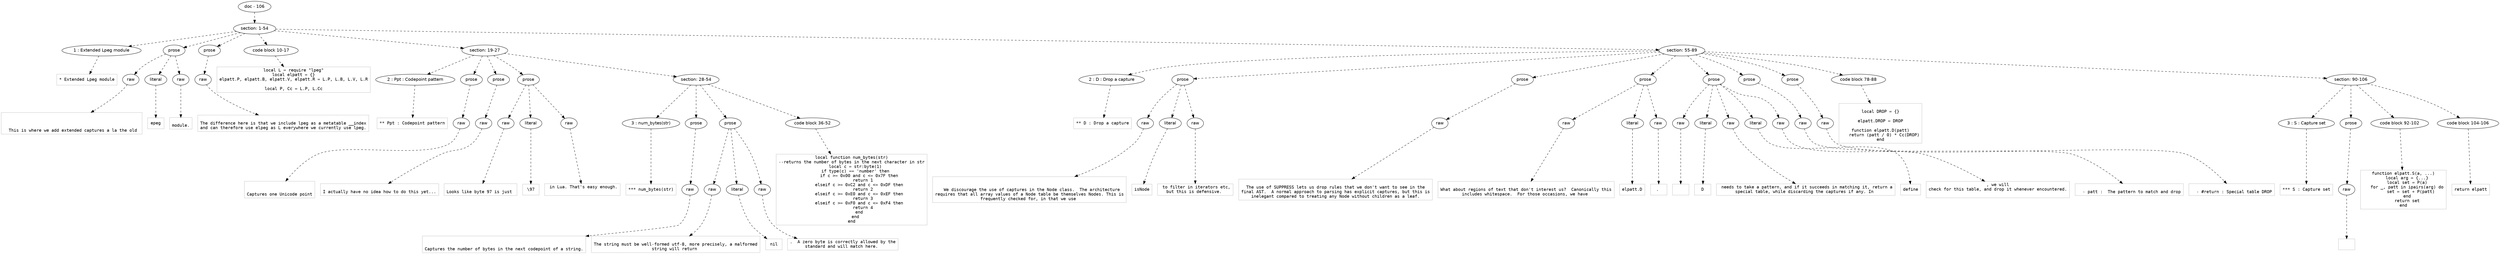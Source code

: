 digraph hierarchy {

node [fontname=Helvetica]
edge [style=dashed]

doc_0 [label="doc - 106"]


doc_0 -> { section_1}
{rank=same; section_1}

section_1 [label="section: 1-54"]


section_1 -> { header_2 prose_3 prose_4 codeblock_5 section_6 section_7}
{rank=same; header_2 prose_3 prose_4 codeblock_5 section_6 section_7}

header_2 [label="1 : Extended Lpeg module"]

prose_3 [label="prose"]

prose_4 [label="prose"]

codeblock_5 [label="code block 10-17"]

section_6 [label="section: 19-27"]

section_7 [label="section: 55-89"]


header_2 -> leaf_8
leaf_8  [color=Gray,shape=rectangle,fontname=Inconsolata,label="* Extended Lpeg module"]
prose_3 -> { raw_9 literal_10 raw_11}
{rank=same; raw_9 literal_10 raw_11}

raw_9 [label="raw"]

literal_10 [label="literal"]

raw_11 [label="raw"]


raw_9 -> leaf_12
leaf_12  [color=Gray,shape=rectangle,fontname=Inconsolata,label="


  This is where we add extended captures a la the old "]
literal_10 -> leaf_13
leaf_13  [color=Gray,shape=rectangle,fontname=Inconsolata,label="epeg"]
raw_11 -> leaf_14
leaf_14  [color=Gray,shape=rectangle,fontname=Inconsolata,label=" 
module.
"]
prose_4 -> { raw_15}
{rank=same; raw_15}

raw_15 [label="raw"]


raw_15 -> leaf_16
leaf_16  [color=Gray,shape=rectangle,fontname=Inconsolata,label="
The difference here is that we include lpeg as a metatable __index
and can therefore use elpeg as L everywhere we currently use lpeg.
"]
codeblock_5 -> leaf_17
leaf_17  [color=Gray,shape=rectangle,fontname=Inconsolata,label="local L = require \"lpeg\"
local elpatt = {}
elpatt.P, elpatt.B, elpatt.V, elpatt.R = L.P, L.B, L.V, L.R

local P, Cc = L.P, L.Cc
"]
section_6 -> { header_18 prose_19 prose_20 prose_21 section_22}
{rank=same; header_18 prose_19 prose_20 prose_21 section_22}

header_18 [label="2 : Ppt : Codepoint pattern"]

prose_19 [label="prose"]

prose_20 [label="prose"]

prose_21 [label="prose"]

section_22 [label="section: 28-54"]


header_18 -> leaf_23
leaf_23  [color=Gray,shape=rectangle,fontname=Inconsolata,label="** Ppt : Codepoint pattern"]
prose_19 -> { raw_24}
{rank=same; raw_24}

raw_24 [label="raw"]


raw_24 -> leaf_25
leaf_25  [color=Gray,shape=rectangle,fontname=Inconsolata,label="

Captures one Unicode point
"]
prose_20 -> { raw_26}
{rank=same; raw_26}

raw_26 [label="raw"]


raw_26 -> leaf_27
leaf_27  [color=Gray,shape=rectangle,fontname=Inconsolata,label="
I actually have no idea how to do this yet...
"]
prose_21 -> { raw_28 literal_29 raw_30}
{rank=same; raw_28 literal_29 raw_30}

raw_28 [label="raw"]

literal_29 [label="literal"]

raw_30 [label="raw"]


raw_28 -> leaf_31
leaf_31  [color=Gray,shape=rectangle,fontname=Inconsolata,label="
Looks like byte 97 is just "]
literal_29 -> leaf_32
leaf_32  [color=Gray,shape=rectangle,fontname=Inconsolata,label="\\97"]
raw_30 -> leaf_33
leaf_33  [color=Gray,shape=rectangle,fontname=Inconsolata,label=" in Lua. That's easy enough.

"]
section_22 -> { header_34 prose_35 prose_36 codeblock_37}
{rank=same; header_34 prose_35 prose_36 codeblock_37}

header_34 [label="3 : num_bytes(str)"]

prose_35 [label="prose"]

prose_36 [label="prose"]

codeblock_37 [label="code block 36-52"]


header_34 -> leaf_38
leaf_38  [color=Gray,shape=rectangle,fontname=Inconsolata,label="*** num_bytes(str)"]
prose_35 -> { raw_39}
{rank=same; raw_39}

raw_39 [label="raw"]


raw_39 -> leaf_40
leaf_40  [color=Gray,shape=rectangle,fontname=Inconsolata,label="

Captures the number of bytes in the next codepoint of a string.
"]
prose_36 -> { raw_41 literal_42 raw_43}
{rank=same; raw_41 literal_42 raw_43}

raw_41 [label="raw"]

literal_42 [label="literal"]

raw_43 [label="raw"]


raw_41 -> leaf_44
leaf_44  [color=Gray,shape=rectangle,fontname=Inconsolata,label="
The string must be well-formed utf-8, more precisely, a malformed
string will return "]
literal_42 -> leaf_45
leaf_45  [color=Gray,shape=rectangle,fontname=Inconsolata,label="nil"]
raw_43 -> leaf_46
leaf_46  [color=Gray,shape=rectangle,fontname=Inconsolata,label=".  A zero byte is correctly allowed by the
standard and will match here. 
"]
codeblock_37 -> leaf_47
leaf_47  [color=Gray,shape=rectangle,fontname=Inconsolata,label="local function num_bytes(str)
--returns the number of bytes in the next character in str
   local c = str:byte(1)
   if type(c) == 'number' then
      if c >= 0x00 and c <= 0x7F then
         return 1
      elseif c >= 0xC2 and c <= 0xDF then
         return 2
      elseif c >= 0xE0 and c <= 0xEF then
         return 3
      elseif c >= 0xF0 and c <= 0xF4 then
         return 4
      end
   end
end"]
section_7 -> { header_48 prose_49 prose_50 prose_51 prose_52 prose_53 prose_54 codeblock_55 section_56}
{rank=same; header_48 prose_49 prose_50 prose_51 prose_52 prose_53 prose_54 codeblock_55 section_56}

header_48 [label="2 : D : Drop a capture"]

prose_49 [label="prose"]

prose_50 [label="prose"]

prose_51 [label="prose"]

prose_52 [label="prose"]

prose_53 [label="prose"]

prose_54 [label="prose"]

codeblock_55 [label="code block 78-88"]

section_56 [label="section: 90-106"]


header_48 -> leaf_57
leaf_57  [color=Gray,shape=rectangle,fontname=Inconsolata,label="** D : Drop a capture"]
prose_49 -> { raw_58 literal_59 raw_60}
{rank=same; raw_58 literal_59 raw_60}

raw_58 [label="raw"]

literal_59 [label="literal"]

raw_60 [label="raw"]


raw_58 -> leaf_61
leaf_61  [color=Gray,shape=rectangle,fontname=Inconsolata,label="

  We discourage the use of captures in the Node class.  The architecture
requires that all array values of a Node table be themselves Nodes. This is
frequently checked for, in that we use "]
literal_59 -> leaf_62
leaf_62  [color=Gray,shape=rectangle,fontname=Inconsolata,label="isNode"]
raw_60 -> leaf_63
leaf_63  [color=Gray,shape=rectangle,fontname=Inconsolata,label=" to filter in iterators etc,
but this is defensive. 
"]
prose_50 -> { raw_64}
{rank=same; raw_64}

raw_64 [label="raw"]


raw_64 -> leaf_65
leaf_65  [color=Gray,shape=rectangle,fontname=Inconsolata,label="
The use of SUPPRESS lets us drop rules that we don't want to see in the
final AST.  A normal approach to parsing has explicit captures, but this is
inelegant compared to treating any Node without children as a leaf.
"]
prose_51 -> { raw_66 literal_67 raw_68}
{rank=same; raw_66 literal_67 raw_68}

raw_66 [label="raw"]

literal_67 [label="literal"]

raw_68 [label="raw"]


raw_66 -> leaf_69
leaf_69  [color=Gray,shape=rectangle,fontname=Inconsolata,label="
What about regions of text that don't interest us?  Canonically this
includes whitespace.  For those occasions, we have "]
literal_67 -> leaf_70
leaf_70  [color=Gray,shape=rectangle,fontname=Inconsolata,label="elpatt.D"]
raw_68 -> leaf_71
leaf_71  [color=Gray,shape=rectangle,fontname=Inconsolata,label=". 
"]
prose_52 -> { raw_72 literal_73 raw_74 literal_75 raw_76}
{rank=same; raw_72 literal_73 raw_74 literal_75 raw_76}

raw_72 [label="raw"]

literal_73 [label="literal"]

raw_74 [label="raw"]

literal_75 [label="literal"]

raw_76 [label="raw"]


raw_72 -> leaf_77
leaf_77  [color=Gray,shape=rectangle,fontname=Inconsolata,label=""]
literal_73 -> leaf_78
leaf_78  [color=Gray,shape=rectangle,fontname=Inconsolata,label="D"]
raw_74 -> leaf_79
leaf_79  [color=Gray,shape=rectangle,fontname=Inconsolata,label=" needs to take a pattern, and if it succeeds in matching it, return a
special table, while discarding the captures if any. In "]
literal_75 -> leaf_80
leaf_80  [color=Gray,shape=rectangle,fontname=Inconsolata,label="define"]
raw_76 -> leaf_81
leaf_81  [color=Gray,shape=rectangle,fontname=Inconsolata,label=", we will
check for this table, and drop it whenever encountered.

"]
prose_53 -> { raw_82}
{rank=same; raw_82}

raw_82 [label="raw"]


raw_82 -> leaf_83
leaf_83  [color=Gray,shape=rectangle,fontname=Inconsolata,label="
  - patt :  The pattern to match and drop
"]
prose_54 -> { raw_84}
{rank=same; raw_84}

raw_84 [label="raw"]


raw_84 -> leaf_85
leaf_85  [color=Gray,shape=rectangle,fontname=Inconsolata,label="
  - #return : Special table DROP
"]
codeblock_55 -> leaf_86
leaf_86  [color=Gray,shape=rectangle,fontname=Inconsolata,label="
local DROP = {}

elpatt.DROP = DROP

function elpatt.D(patt)
   return (patt / 0) * Cc(DROP)
end
"]
section_56 -> { header_87 prose_88 codeblock_89 codeblock_90}
{rank=same; header_87 prose_88 codeblock_89 codeblock_90}

header_87 [label="3 : S : Capture set"]

prose_88 [label="prose"]

codeblock_89 [label="code block 92-102"]

codeblock_90 [label="code block 104-106"]


header_87 -> leaf_91
leaf_91  [color=Gray,shape=rectangle,fontname=Inconsolata,label="*** S : Capture set"]
prose_88 -> { raw_92}
{rank=same; raw_92}

raw_92 [label="raw"]


raw_92 -> leaf_93
leaf_93  [color=Gray,shape=rectangle,fontname=Inconsolata,label="
"]
codeblock_89 -> leaf_94
leaf_94  [color=Gray,shape=rectangle,fontname=Inconsolata,label="function elpatt.S(a, ...)
   local arg = {...}
   local set = P(a)
   for _, patt in ipairs(arg) do
      set = set + P(patt)
   end
   return set
end
"]
codeblock_90 -> leaf_95
leaf_95  [color=Gray,shape=rectangle,fontname=Inconsolata,label="return elpatt"]

}
